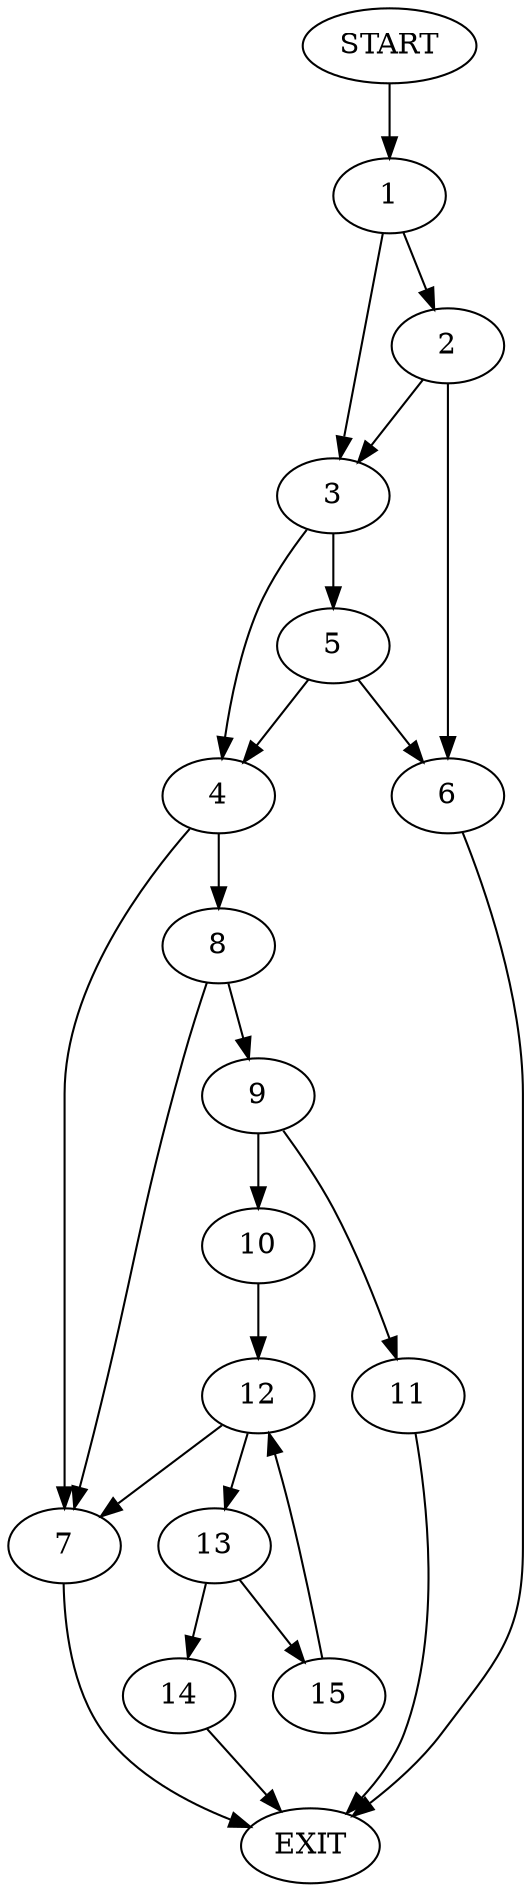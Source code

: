 digraph {
0 [label="START"]
16 [label="EXIT"]
0 -> 1
1 -> 2
1 -> 3
3 -> 4
3 -> 5
2 -> 6
2 -> 3
6 -> 16
4 -> 7
4 -> 8
5 -> 6
5 -> 4
8 -> 9
8 -> 7
7 -> 16
9 -> 10
9 -> 11
11 -> 16
10 -> 12
12 -> 13
12 -> 7
13 -> 14
13 -> 15
15 -> 12
14 -> 16
}
